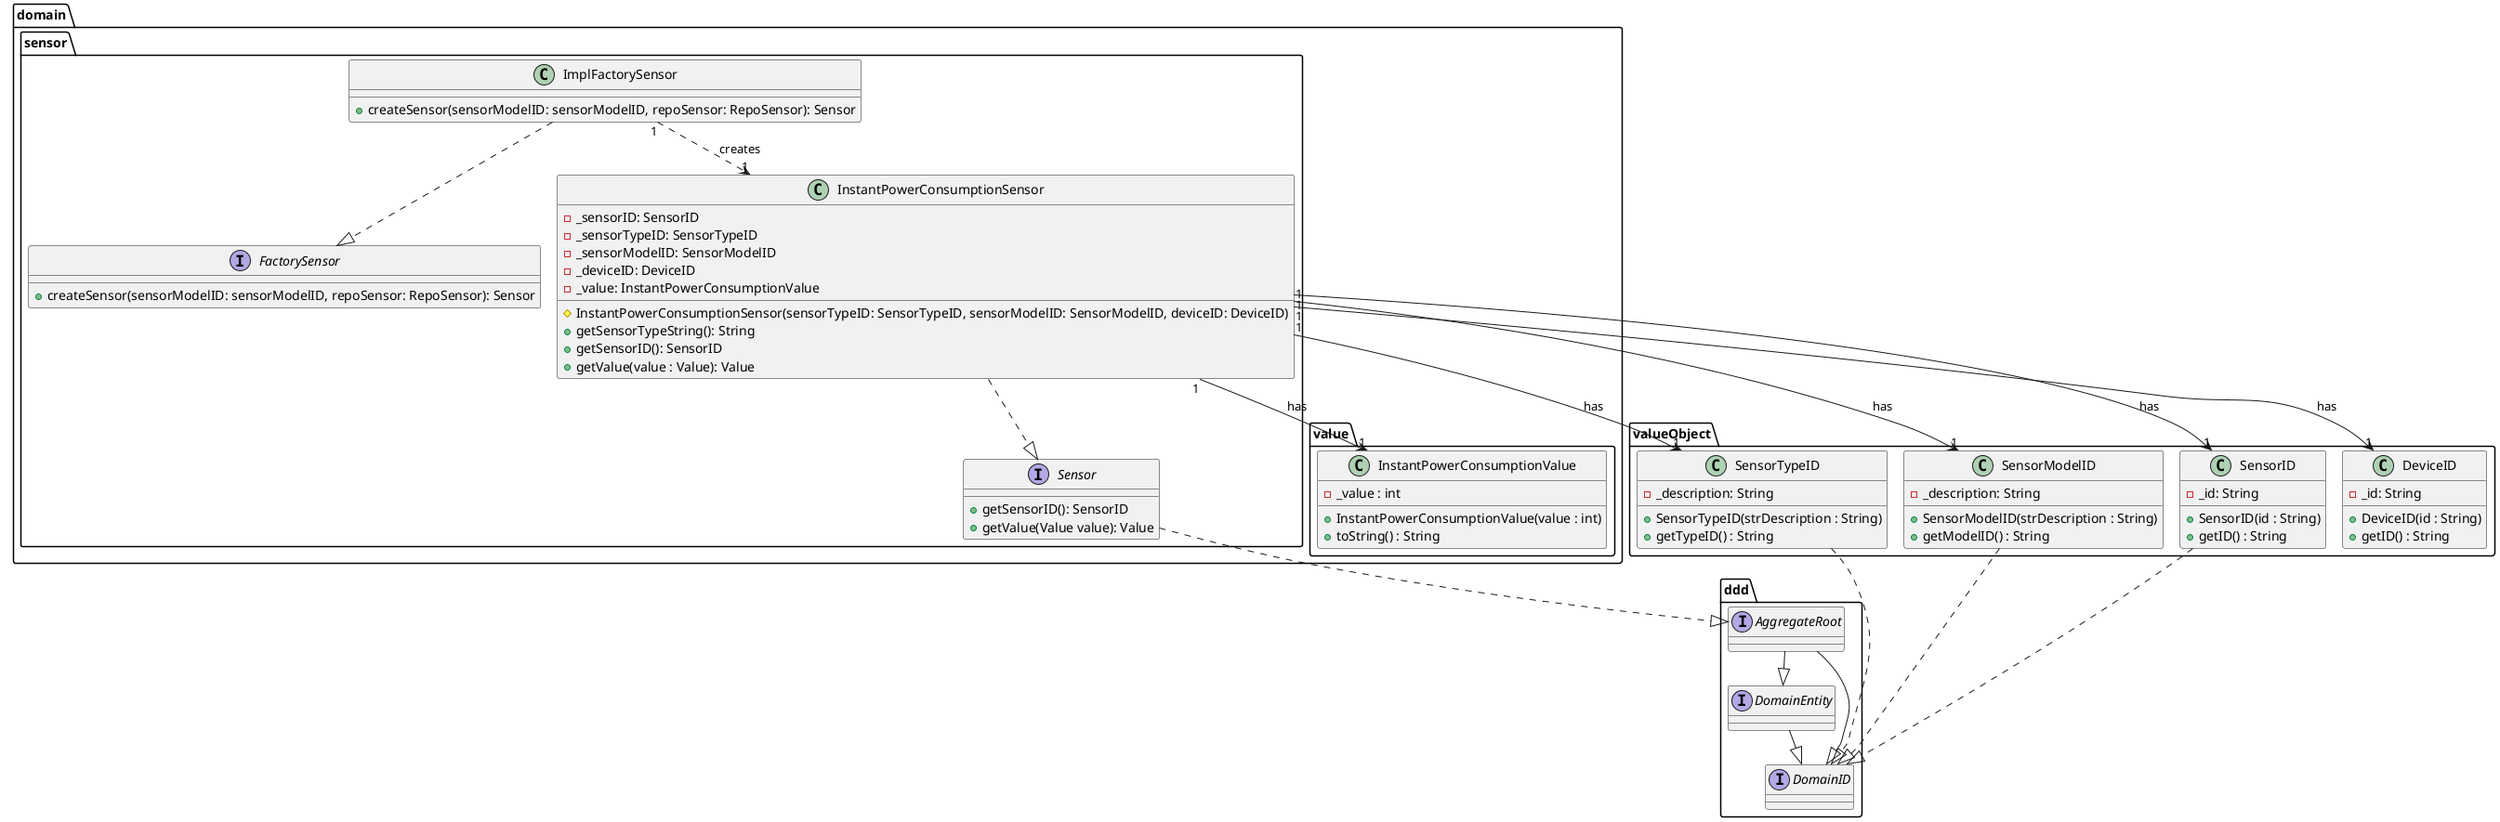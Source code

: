 @startuml
!pragma layout smetana

package domain.sensor {
    interface Sensor {
        + getSensorID(): SensorID
        + getValue(Value value): Value
    }
    interface FactorySensor {
        + createSensor(sensorModelID: sensorModelID, repoSensor: RepoSensor): Sensor
    }
    class ImplFactorySensor {
        + createSensor(sensorModelID: sensorModelID, repoSensor: RepoSensor): Sensor
    }

    class InstantPowerConsumptionSensor {
        - _sensorID: SensorID
        - _sensorTypeID: SensorTypeID
        - _sensorModelID: SensorModelID
        - _deviceID: DeviceID
        - _value: InstantPowerConsumptionValue
        # InstantPowerConsumptionSensor(sensorTypeID: SensorTypeID, sensorModelID: SensorModelID, deviceID: DeviceID)
        + getSensorTypeString(): String
        + getSensorID(): SensorID
        + getValue(value : Value): Value
    }
}

package domain.value {
  class InstantPowerConsumptionValue {
    - _value : int
    + InstantPowerConsumptionValue(value : int)
    + toString() : String
  }
}

package valueObject {
    class SensorTypeID {
        - _description: String
        + SensorTypeID(strDescription : String)
        + getTypeID() : String
    }

    class SensorModelID {
        - _description: String
        + SensorModelID(strDescription : String)
        + getModelID() : String
    }

    class SensorID {
        - _id: String
        + SensorID(id : String)
        + getID() : String
    }

    class DeviceID {
        - _id: String
        + DeviceID(id : String)
        + getID() : String
    }
}

package ddd {

  interface DomainEntity {
  }

  interface DomainID {
  }

  interface AggregateRoot {
  }
}

ImplFactorySensor ..|> FactorySensor
ImplFactorySensor "1" ..> "1" InstantPowerConsumptionSensor : creates

InstantPowerConsumptionSensor ..|> Sensor
InstantPowerConsumptionSensor "1" --> "1" InstantPowerConsumptionValue : has
InstantPowerConsumptionSensor "1" -->  "1" SensorTypeID : has
InstantPowerConsumptionSensor "1" -->  "1" SensorModelID : has
InstantPowerConsumptionSensor "1" -->  "1" SensorID : has
InstantPowerConsumptionSensor "1" -->  "1" DeviceID : has

DomainEntity --|> DomainID
AggregateRoot --|> DomainEntity
AggregateRoot --|> DomainID

Sensor ..|> ddd.AggregateRoot

SensorTypeID ..|> ddd.DomainID
SensorModelID ..|> ddd.DomainID
SensorID ..|> ddd.DomainID

@enduml
